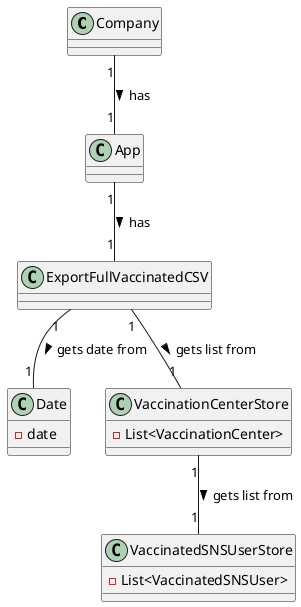 @startuml

class Company

class App

class ExportFullVaccinatedCSV{

}

class Date{
-date
}

class VaccinationCenterStore{
-List<VaccinationCenter>
}

class VaccinatedSNSUserStore{
-List<VaccinatedSNSUser>
}


Company "1" -- "1" App : has >
App "1" -- "1" ExportFullVaccinatedCSV : has >
ExportFullVaccinatedCSV "1" -- "1" VaccinationCenterStore : gets list from >
VaccinationCenterStore "1" -- "1" VaccinatedSNSUserStore : gets list from >
ExportFullVaccinatedCSV "1" -- "1" Date : gets date from >

@enduml